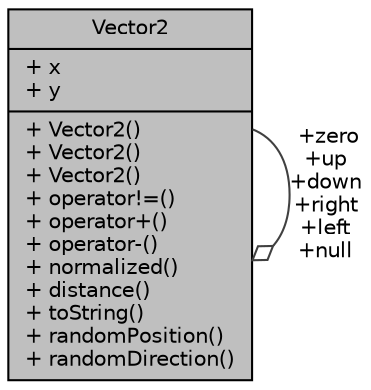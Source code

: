 digraph "Vector2"
{
  edge [fontname="Helvetica",fontsize="10",labelfontname="Helvetica",labelfontsize="10"];
  node [fontname="Helvetica",fontsize="10",shape=record];
  Node1 [label="{Vector2\n|+ x\l+ y\l|+ Vector2()\l+ Vector2()\l+ Vector2()\l+ operator!=()\l+ operator+()\l+ operator-()\l+ normalized()\l+ distance()\l+ toString()\l+ randomPosition()\l+ randomDirection()\l}",height=0.2,width=0.4,color="black", fillcolor="grey75", style="filled", fontcolor="black"];
  Node1 -> Node1 [color="grey25",fontsize="10",style="solid",label=" +zero\n+up\n+down\n+right\n+left\n+null" ,arrowhead="odiamond",fontname="Helvetica"];
}
